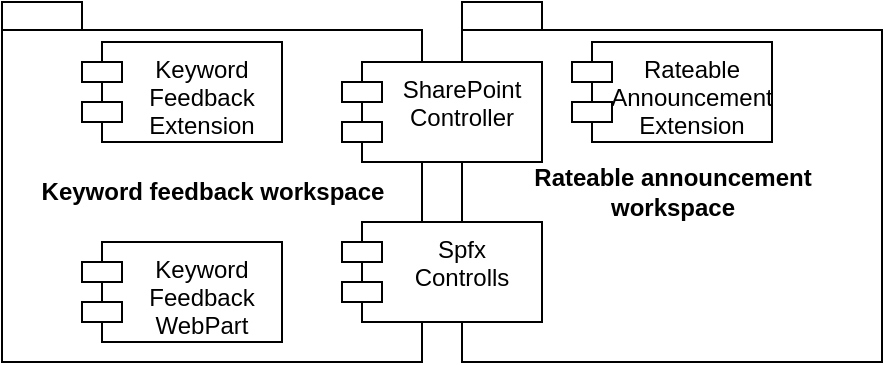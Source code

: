 <mxfile version="14.9.7" type="device"><diagram id="j-mi9JUGp40EaJXbfeLg" name="Page-1"><mxGraphModel dx="2062" dy="1246" grid="1" gridSize="10" guides="1" tooltips="1" connect="1" arrows="1" fold="1" page="1" pageScale="1" pageWidth="827" pageHeight="1169" math="0" shadow="0"><root><mxCell id="0"/><mxCell id="1" parent="0"/><mxCell id="ju16KxdSAzyqC9PmyktP-4" value="Rateable announcement&lt;br&gt;workspace" style="shape=folder;fontStyle=1;spacingTop=10;tabWidth=40;tabHeight=14;tabPosition=left;html=1;" vertex="1" parent="1"><mxGeometry x="230" width="210" height="180" as="geometry"/></mxCell><mxCell id="ju16KxdSAzyqC9PmyktP-1" value="Keyword feedback workspace" style="shape=folder;fontStyle=1;spacingTop=10;tabWidth=40;tabHeight=14;tabPosition=left;html=1;" vertex="1" parent="1"><mxGeometry width="210" height="180" as="geometry"/></mxCell><mxCell id="ju16KxdSAzyqC9PmyktP-2" value="SharePoint&#10;Controller" style="shape=module;align=left;spacingLeft=20;align=center;verticalAlign=top;" vertex="1" parent="1"><mxGeometry x="170" y="30" width="100" height="50" as="geometry"/></mxCell><mxCell id="ju16KxdSAzyqC9PmyktP-3" value="Spfx&#10;Controlls" style="shape=module;align=left;spacingLeft=20;align=center;verticalAlign=top;" vertex="1" parent="1"><mxGeometry x="170" y="110" width="100" height="50" as="geometry"/></mxCell><mxCell id="ju16KxdSAzyqC9PmyktP-5" value="Rateable&#10;Announcement&#10;Extension" style="shape=module;align=left;spacingLeft=20;align=center;verticalAlign=top;" vertex="1" parent="1"><mxGeometry x="285" y="20" width="100" height="50" as="geometry"/></mxCell><mxCell id="ju16KxdSAzyqC9PmyktP-6" value="Keyword&#10;Feedback&#10;Extension" style="shape=module;align=left;spacingLeft=20;align=center;verticalAlign=top;" vertex="1" parent="1"><mxGeometry x="40" y="20" width="100" height="50" as="geometry"/></mxCell><mxCell id="ju16KxdSAzyqC9PmyktP-7" value="Keyword&#10;Feedback&#10;WebPart" style="shape=module;align=left;spacingLeft=20;align=center;verticalAlign=top;" vertex="1" parent="1"><mxGeometry x="40" y="120" width="100" height="50" as="geometry"/></mxCell></root></mxGraphModel></diagram></mxfile>